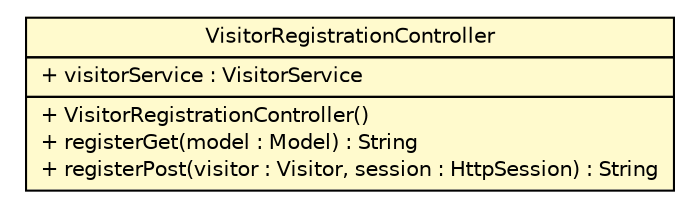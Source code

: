 #!/usr/local/bin/dot
#
# Class diagram 
# Generated by UMLGraph version R5_6 (http://www.umlgraph.org/)
#

digraph G {
	edge [fontname="Helvetica",fontsize=10,labelfontname="Helvetica",labelfontsize=10];
	node [fontname="Helvetica",fontsize=10,shape=plaintext];
	nodesep=0.25;
	ranksep=0.5;
	// edu.easternct.csc231.nationalparks.view.controller.VisitorRegistrationController
	c648 [label=<<table title="edu.easternct.csc231.nationalparks.view.controller.VisitorRegistrationController" border="0" cellborder="1" cellspacing="0" cellpadding="2" port="p" bgcolor="lemonChiffon" href="./VisitorRegistrationController.html">
		<tr><td><table border="0" cellspacing="0" cellpadding="1">
<tr><td align="center" balign="center"> VisitorRegistrationController </td></tr>
		</table></td></tr>
		<tr><td><table border="0" cellspacing="0" cellpadding="1">
<tr><td align="left" balign="left"> + visitorService : VisitorService </td></tr>
		</table></td></tr>
		<tr><td><table border="0" cellspacing="0" cellpadding="1">
<tr><td align="left" balign="left"> + VisitorRegistrationController() </td></tr>
<tr><td align="left" balign="left"> + registerGet(model : Model) : String </td></tr>
<tr><td align="left" balign="left"> + registerPost(visitor : Visitor, session : HttpSession) : String </td></tr>
		</table></td></tr>
		</table>>, URL="./VisitorRegistrationController.html", fontname="Helvetica", fontcolor="black", fontsize=10.0];
}

